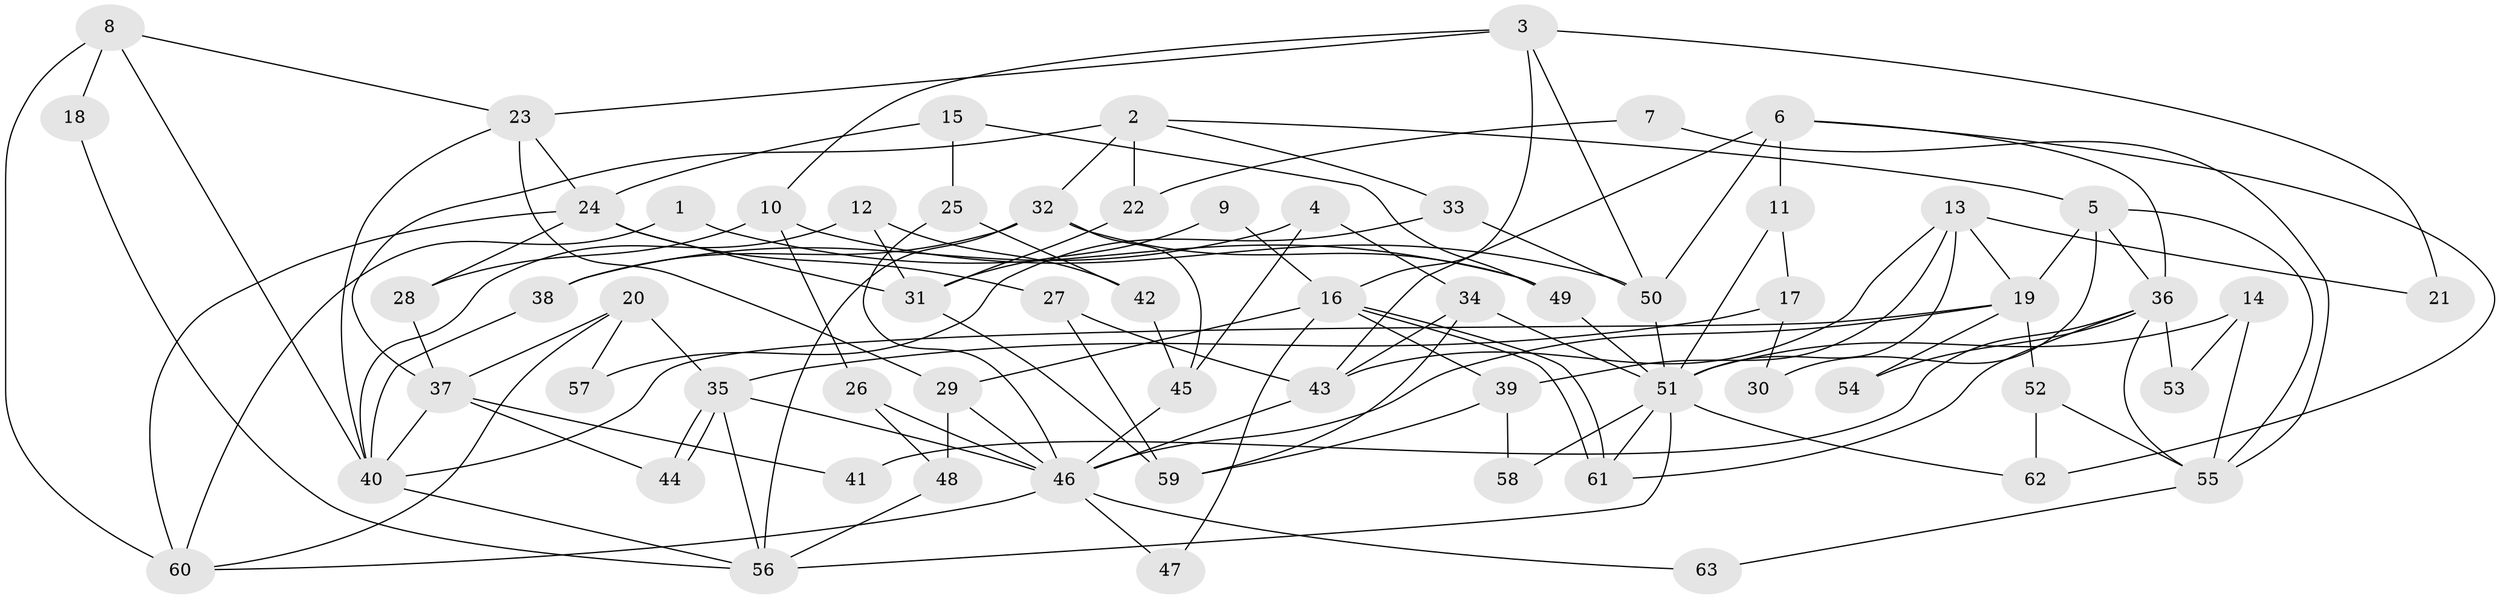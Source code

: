 // coarse degree distribution, {11: 0.045454545454545456, 5: 0.22727272727272727, 7: 0.09090909090909091, 12: 0.045454545454545456, 8: 0.09090909090909091, 10: 0.09090909090909091, 9: 0.09090909090909091, 3: 0.09090909090909091, 6: 0.045454545454545456, 2: 0.13636363636363635, 4: 0.045454545454545456}
// Generated by graph-tools (version 1.1) at 2025/51/03/04/25 22:51:17]
// undirected, 63 vertices, 126 edges
graph export_dot {
  node [color=gray90,style=filled];
  1;
  2;
  3;
  4;
  5;
  6;
  7;
  8;
  9;
  10;
  11;
  12;
  13;
  14;
  15;
  16;
  17;
  18;
  19;
  20;
  21;
  22;
  23;
  24;
  25;
  26;
  27;
  28;
  29;
  30;
  31;
  32;
  33;
  34;
  35;
  36;
  37;
  38;
  39;
  40;
  41;
  42;
  43;
  44;
  45;
  46;
  47;
  48;
  49;
  50;
  51;
  52;
  53;
  54;
  55;
  56;
  57;
  58;
  59;
  60;
  61;
  62;
  63;
  1 -- 49;
  1 -- 60;
  2 -- 37;
  2 -- 5;
  2 -- 22;
  2 -- 32;
  2 -- 33;
  3 -- 16;
  3 -- 23;
  3 -- 10;
  3 -- 21;
  3 -- 50;
  4 -- 34;
  4 -- 45;
  4 -- 38;
  5 -- 36;
  5 -- 55;
  5 -- 19;
  5 -- 30;
  6 -- 43;
  6 -- 50;
  6 -- 11;
  6 -- 36;
  6 -- 62;
  7 -- 22;
  7 -- 55;
  8 -- 23;
  8 -- 40;
  8 -- 18;
  8 -- 60;
  9 -- 31;
  9 -- 16;
  10 -- 28;
  10 -- 26;
  10 -- 50;
  11 -- 51;
  11 -- 17;
  12 -- 40;
  12 -- 31;
  12 -- 42;
  13 -- 19;
  13 -- 51;
  13 -- 21;
  13 -- 39;
  13 -- 43;
  14 -- 51;
  14 -- 55;
  14 -- 53;
  15 -- 49;
  15 -- 25;
  15 -- 24;
  16 -- 29;
  16 -- 61;
  16 -- 61;
  16 -- 39;
  16 -- 47;
  17 -- 35;
  17 -- 30;
  18 -- 56;
  19 -- 46;
  19 -- 40;
  19 -- 52;
  19 -- 54;
  20 -- 60;
  20 -- 35;
  20 -- 37;
  20 -- 57;
  22 -- 31;
  23 -- 29;
  23 -- 40;
  23 -- 24;
  24 -- 27;
  24 -- 28;
  24 -- 31;
  24 -- 60;
  25 -- 46;
  25 -- 42;
  26 -- 46;
  26 -- 48;
  27 -- 43;
  27 -- 59;
  28 -- 37;
  29 -- 46;
  29 -- 48;
  31 -- 59;
  32 -- 38;
  32 -- 45;
  32 -- 49;
  32 -- 56;
  33 -- 50;
  33 -- 57;
  34 -- 51;
  34 -- 59;
  34 -- 43;
  35 -- 44;
  35 -- 44;
  35 -- 46;
  35 -- 56;
  36 -- 61;
  36 -- 41;
  36 -- 53;
  36 -- 54;
  36 -- 55;
  37 -- 40;
  37 -- 41;
  37 -- 44;
  38 -- 40;
  39 -- 58;
  39 -- 59;
  40 -- 56;
  42 -- 45;
  43 -- 46;
  45 -- 46;
  46 -- 60;
  46 -- 47;
  46 -- 63;
  48 -- 56;
  49 -- 51;
  50 -- 51;
  51 -- 56;
  51 -- 58;
  51 -- 61;
  51 -- 62;
  52 -- 62;
  52 -- 55;
  55 -- 63;
}
